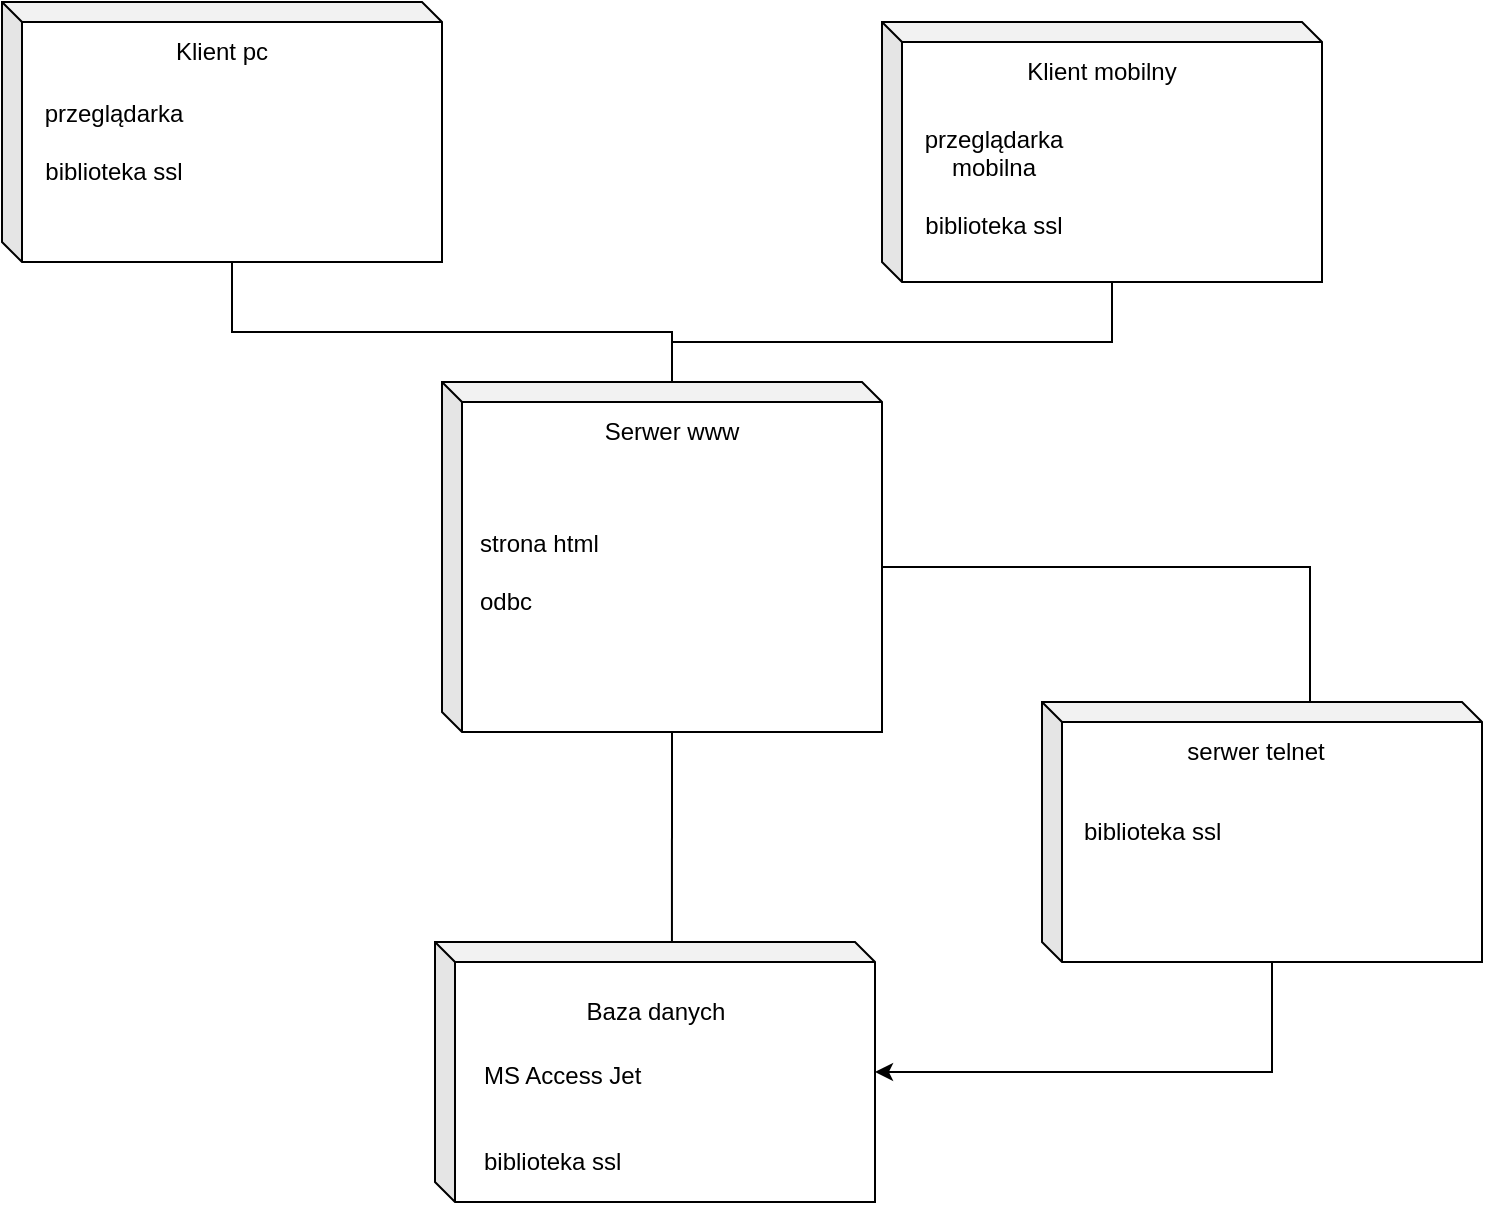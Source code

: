 <mxfile version="17.5.0" type="device"><diagram id="vzTtL7z4WHSvv2dID-r-" name="Page-1"><mxGraphModel dx="1805" dy="1707" grid="1" gridSize="10" guides="1" tooltips="1" connect="1" arrows="1" fold="1" page="1" pageScale="1" pageWidth="827" pageHeight="1169" math="0" shadow="0"><root><mxCell id="0"/><mxCell id="1" parent="0"/><mxCell id="OSmsUV4LgTcbvGLrQ1N0-37" style="edgeStyle=orthogonalEdgeStyle;rounded=0;orthogonalLoop=1;jettySize=auto;html=1;exitX=0;exitY=0;exitDx=115;exitDy=130;exitPerimeter=0;" edge="1" parent="1" source="OSmsUV4LgTcbvGLrQ1N0-8" target="OSmsUV4LgTcbvGLrQ1N0-16"><mxGeometry relative="1" as="geometry"/></mxCell><mxCell id="OSmsUV4LgTcbvGLrQ1N0-8" value="" style="shape=cube;whiteSpace=wrap;html=1;boundedLbl=1;backgroundOutline=1;darkOpacity=0.05;darkOpacity2=0.1;size=10;" vertex="1" parent="1"><mxGeometry x="-770" y="-1080" width="220" height="130" as="geometry"/></mxCell><mxCell id="OSmsUV4LgTcbvGLrQ1N0-9" value="Klient pc" style="text;html=1;strokeColor=none;fillColor=none;align=center;verticalAlign=middle;whiteSpace=wrap;rounded=0;" vertex="1" parent="1"><mxGeometry x="-690" y="-1070" width="60" height="30" as="geometry"/></mxCell><mxCell id="OSmsUV4LgTcbvGLrQ1N0-10" value="&lt;div&gt;przeglądarka&lt;/div&gt;&lt;div&gt;&lt;br&gt;&lt;/div&gt;&lt;div&gt;biblioteka ssl&lt;br&gt;&lt;/div&gt;" style="text;html=1;strokeColor=none;fillColor=none;align=center;verticalAlign=middle;whiteSpace=wrap;rounded=0;" vertex="1" parent="1"><mxGeometry x="-744" y="-1040" width="60" height="60" as="geometry"/></mxCell><mxCell id="OSmsUV4LgTcbvGLrQ1N0-38" style="edgeStyle=orthogonalEdgeStyle;rounded=0;orthogonalLoop=1;jettySize=auto;html=1;exitX=0;exitY=0;exitDx=115;exitDy=130;exitPerimeter=0;entryX=0.5;entryY=0;entryDx=0;entryDy=0;" edge="1" parent="1" source="OSmsUV4LgTcbvGLrQ1N0-12" target="OSmsUV4LgTcbvGLrQ1N0-16"><mxGeometry relative="1" as="geometry"/></mxCell><mxCell id="OSmsUV4LgTcbvGLrQ1N0-12" value="" style="shape=cube;whiteSpace=wrap;html=1;boundedLbl=1;backgroundOutline=1;darkOpacity=0.05;darkOpacity2=0.1;size=10;" vertex="1" parent="1"><mxGeometry x="-330" y="-1070" width="220" height="130" as="geometry"/></mxCell><mxCell id="OSmsUV4LgTcbvGLrQ1N0-13" value="Klient mobilny" style="text;html=1;strokeColor=none;fillColor=none;align=center;verticalAlign=middle;whiteSpace=wrap;rounded=0;" vertex="1" parent="1"><mxGeometry x="-270" y="-1060" width="100" height="30" as="geometry"/></mxCell><mxCell id="OSmsUV4LgTcbvGLrQ1N0-14" value="&lt;div&gt;przeglądarka mobilna&lt;/div&gt;&lt;div&gt;&lt;br&gt;&lt;/div&gt;&lt;div&gt;biblioteka ssl&lt;br&gt;&lt;/div&gt;" style="text;html=1;strokeColor=none;fillColor=none;align=center;verticalAlign=middle;whiteSpace=wrap;rounded=0;" vertex="1" parent="1"><mxGeometry x="-304" y="-1020" width="60" height="60" as="geometry"/></mxCell><mxCell id="OSmsUV4LgTcbvGLrQ1N0-33" style="edgeStyle=orthogonalEdgeStyle;rounded=0;orthogonalLoop=1;jettySize=auto;html=1;exitX=0;exitY=0;exitDx=115;exitDy=175;exitPerimeter=0;entryX=0.577;entryY=-0.067;entryDx=0;entryDy=0;entryPerimeter=0;" edge="1" parent="1" source="OSmsUV4LgTcbvGLrQ1N0-15" target="OSmsUV4LgTcbvGLrQ1N0-21"><mxGeometry relative="1" as="geometry"/></mxCell><mxCell id="OSmsUV4LgTcbvGLrQ1N0-39" style="edgeStyle=orthogonalEdgeStyle;rounded=0;orthogonalLoop=1;jettySize=auto;html=1;exitX=0;exitY=0;exitDx=220;exitDy=92.5;exitPerimeter=0;entryX=0.75;entryY=0;entryDx=0;entryDy=0;" edge="1" parent="1" source="OSmsUV4LgTcbvGLrQ1N0-15" target="OSmsUV4LgTcbvGLrQ1N0-28"><mxGeometry relative="1" as="geometry"/></mxCell><mxCell id="OSmsUV4LgTcbvGLrQ1N0-15" value="" style="shape=cube;whiteSpace=wrap;html=1;boundedLbl=1;backgroundOutline=1;darkOpacity=0.05;darkOpacity2=0.1;size=10;" vertex="1" parent="1"><mxGeometry x="-550" y="-890" width="220" height="175" as="geometry"/></mxCell><mxCell id="OSmsUV4LgTcbvGLrQ1N0-16" value="Serwer www" style="text;html=1;strokeColor=none;fillColor=none;align=center;verticalAlign=middle;whiteSpace=wrap;rounded=0;" vertex="1" parent="1"><mxGeometry x="-480" y="-880" width="90" height="30" as="geometry"/></mxCell><mxCell id="OSmsUV4LgTcbvGLrQ1N0-18" value="&lt;div&gt;&lt;br&gt;&lt;/div&gt;&lt;div&gt;&lt;br&gt;&lt;/div&gt;&lt;div&gt;strona html&lt;/div&gt;&lt;div&gt;&lt;br&gt;&lt;/div&gt;&lt;div&gt;odbc&lt;br&gt;&lt;/div&gt;" style="text;html=1;strokeColor=none;fillColor=none;align=left;verticalAlign=middle;whiteSpace=wrap;rounded=0;" vertex="1" parent="1"><mxGeometry x="-533" y="-824" width="143" height="30" as="geometry"/></mxCell><mxCell id="OSmsUV4LgTcbvGLrQ1N0-20" value="" style="shape=cube;whiteSpace=wrap;html=1;boundedLbl=1;backgroundOutline=1;darkOpacity=0.05;darkOpacity2=0.1;size=10;" vertex="1" parent="1"><mxGeometry x="-553.5" y="-610" width="220" height="130" as="geometry"/></mxCell><mxCell id="OSmsUV4LgTcbvGLrQ1N0-21" value="Baza danych" style="text;html=1;strokeColor=none;fillColor=none;align=center;verticalAlign=middle;whiteSpace=wrap;rounded=0;" vertex="1" parent="1"><mxGeometry x="-498.5" y="-590" width="110" height="30" as="geometry"/></mxCell><mxCell id="OSmsUV4LgTcbvGLrQ1N0-23" value="&lt;div&gt;MS Access Jet&lt;/div&gt;&lt;div&gt;&lt;br&gt;&lt;/div&gt;&lt;div&gt;&lt;br&gt;&lt;/div&gt;&lt;div&gt;biblioteka ssl&lt;br&gt;&lt;/div&gt;&lt;div&gt;&lt;br&gt;&lt;/div&gt;" style="text;html=1;strokeColor=none;fillColor=none;align=left;verticalAlign=middle;whiteSpace=wrap;rounded=0;" vertex="1" parent="1"><mxGeometry x="-531.5" y="-530" width="143" height="30" as="geometry"/></mxCell><mxCell id="OSmsUV4LgTcbvGLrQ1N0-41" style="edgeStyle=orthogonalEdgeStyle;rounded=0;orthogonalLoop=1;jettySize=auto;html=1;exitX=0;exitY=0;exitDx=115;exitDy=130;exitPerimeter=0;" edge="1" parent="1" source="OSmsUV4LgTcbvGLrQ1N0-27" target="OSmsUV4LgTcbvGLrQ1N0-20"><mxGeometry relative="1" as="geometry"/></mxCell><mxCell id="OSmsUV4LgTcbvGLrQ1N0-27" value="" style="shape=cube;whiteSpace=wrap;html=1;boundedLbl=1;backgroundOutline=1;darkOpacity=0.05;darkOpacity2=0.1;size=10;" vertex="1" parent="1"><mxGeometry x="-250" y="-730" width="220" height="130" as="geometry"/></mxCell><mxCell id="OSmsUV4LgTcbvGLrQ1N0-28" value="&lt;div&gt;serwer telnet&lt;/div&gt;" style="text;html=1;strokeColor=none;fillColor=none;align=center;verticalAlign=middle;whiteSpace=wrap;rounded=0;" vertex="1" parent="1"><mxGeometry x="-198.5" y="-720" width="110" height="30" as="geometry"/></mxCell><mxCell id="OSmsUV4LgTcbvGLrQ1N0-29" value="&lt;div&gt;&lt;br&gt;&lt;/div&gt;&lt;div&gt;biblioteka ssl&lt;br&gt;&lt;/div&gt;&lt;div&gt;&lt;br&gt;&lt;/div&gt;" style="text;html=1;strokeColor=none;fillColor=none;align=left;verticalAlign=middle;whiteSpace=wrap;rounded=0;" vertex="1" parent="1"><mxGeometry x="-231.5" y="-680" width="143" height="30" as="geometry"/></mxCell></root></mxGraphModel></diagram></mxfile>